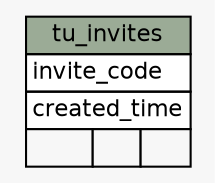 // dot 2.26.3 on Linux 3.0.0-1-amd64
// SchemaSpy rev 590
digraph "tu_invites" {
  graph [
    rankdir="RL"
    bgcolor="#f7f7f7"
    nodesep="0.18"
    ranksep="0.46"
    fontname="Helvetica"
    fontsize="11"
  ];
  node [
    fontname="Helvetica"
    fontsize="11"
    shape="plaintext"
  ];
  edge [
    arrowsize="0.8"
  ];
  "tu_invites" [
    label=<
    <TABLE BORDER="0" CELLBORDER="1" CELLSPACING="0" BGCOLOR="#ffffff">
      <TR><TD COLSPAN="3" BGCOLOR="#9bab96" ALIGN="CENTER">tu_invites</TD></TR>
      <TR><TD PORT="invite_code" COLSPAN="3" ALIGN="LEFT">invite_code</TD></TR>
      <TR><TD PORT="created_time" COLSPAN="3" ALIGN="LEFT">created_time</TD></TR>
      <TR><TD ALIGN="LEFT" BGCOLOR="#f7f7f7">  </TD><TD ALIGN="RIGHT" BGCOLOR="#f7f7f7">  </TD><TD ALIGN="RIGHT" BGCOLOR="#f7f7f7">  </TD></TR>
    </TABLE>>
    URL="tables/tu_invites.html"
    tooltip="tu_invites"
  ];
}
